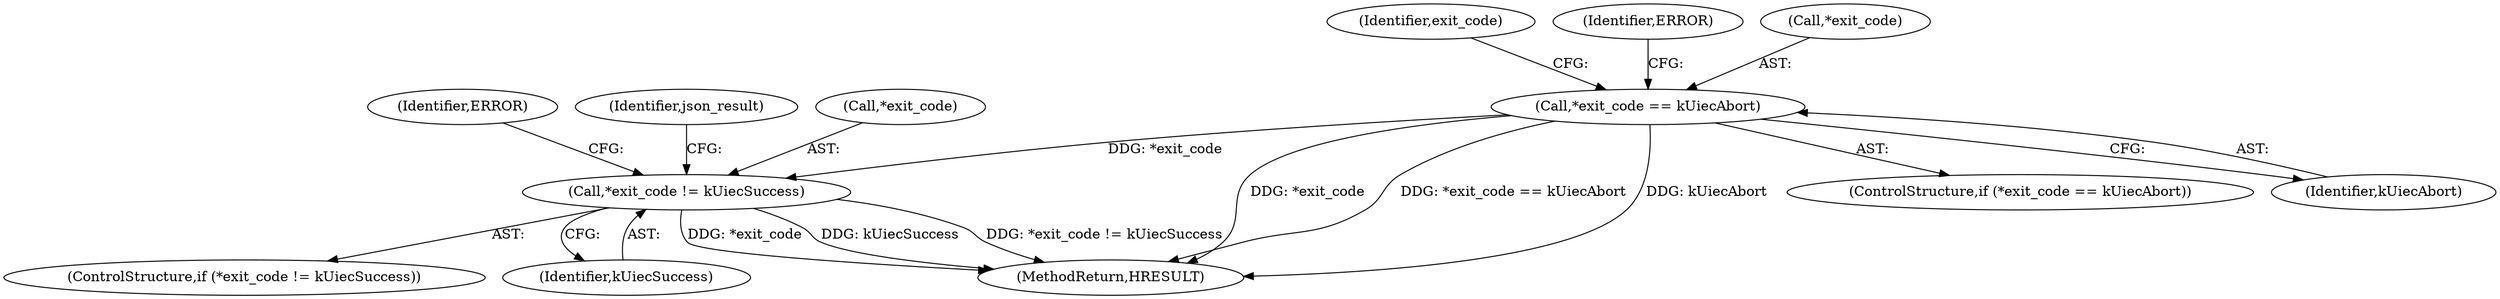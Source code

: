 digraph "0_Chrome_2440e872debd68ae7c2a8bf9ddb34df2cce378cd_1@pointer" {
"1000143" [label="(Call,*exit_code == kUiecAbort)"];
"1000159" [label="(Call,*exit_code != kUiecSuccess)"];
"1000161" [label="(Identifier,exit_code)"];
"1000150" [label="(Identifier,ERROR)"];
"1000146" [label="(Identifier,kUiecAbort)"];
"1000162" [label="(Identifier,kUiecSuccess)"];
"1000188" [label="(MethodReturn,HRESULT)"];
"1000142" [label="(ControlStructure,if (*exit_code == kUiecAbort))"];
"1000159" [label="(Call,*exit_code != kUiecSuccess)"];
"1000143" [label="(Call,*exit_code == kUiecAbort)"];
"1000166" [label="(Identifier,ERROR)"];
"1000180" [label="(Identifier,json_result)"];
"1000160" [label="(Call,*exit_code)"];
"1000158" [label="(ControlStructure,if (*exit_code != kUiecSuccess))"];
"1000144" [label="(Call,*exit_code)"];
"1000143" -> "1000142"  [label="AST: "];
"1000143" -> "1000146"  [label="CFG: "];
"1000144" -> "1000143"  [label="AST: "];
"1000146" -> "1000143"  [label="AST: "];
"1000150" -> "1000143"  [label="CFG: "];
"1000161" -> "1000143"  [label="CFG: "];
"1000143" -> "1000188"  [label="DDG: *exit_code"];
"1000143" -> "1000188"  [label="DDG: *exit_code == kUiecAbort"];
"1000143" -> "1000188"  [label="DDG: kUiecAbort"];
"1000143" -> "1000159"  [label="DDG: *exit_code"];
"1000159" -> "1000158"  [label="AST: "];
"1000159" -> "1000162"  [label="CFG: "];
"1000160" -> "1000159"  [label="AST: "];
"1000162" -> "1000159"  [label="AST: "];
"1000166" -> "1000159"  [label="CFG: "];
"1000180" -> "1000159"  [label="CFG: "];
"1000159" -> "1000188"  [label="DDG: *exit_code != kUiecSuccess"];
"1000159" -> "1000188"  [label="DDG: *exit_code"];
"1000159" -> "1000188"  [label="DDG: kUiecSuccess"];
}
